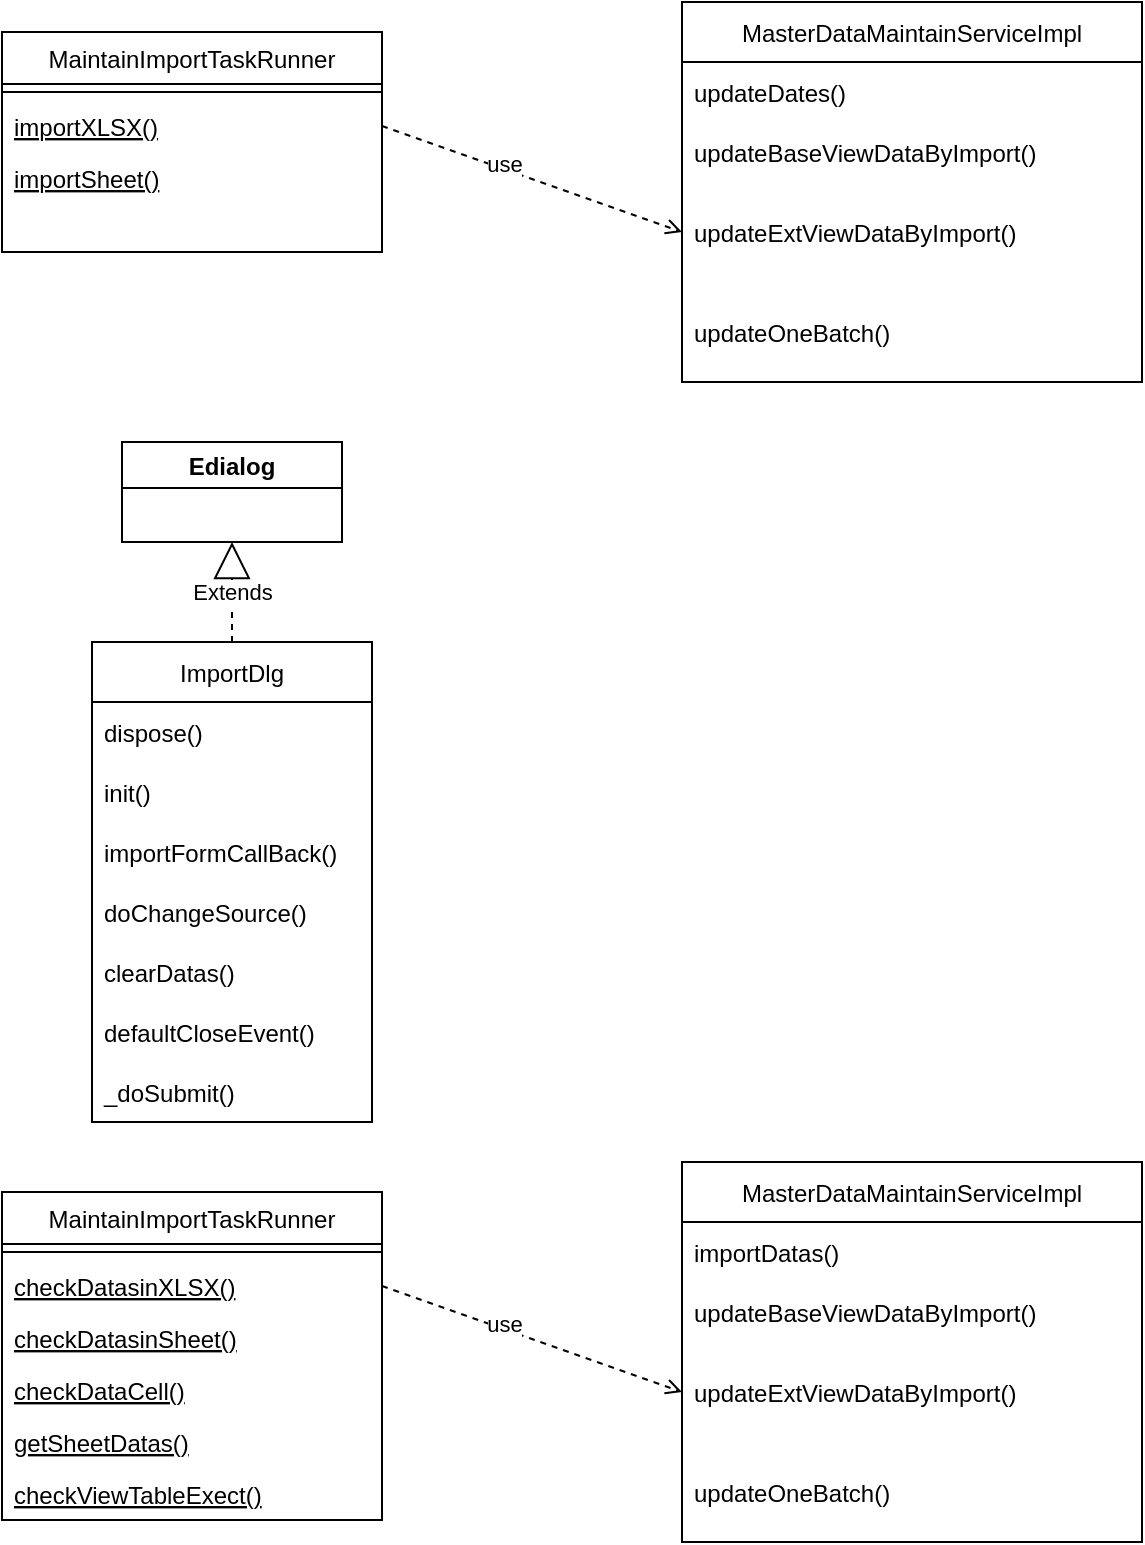 <mxfile version="16.6.1" type="github">
  <diagram id="C5RBs43oDa-KdzZeNtuy" name="Page-1">
    <mxGraphModel dx="1422" dy="762" grid="1" gridSize="10" guides="1" tooltips="1" connect="1" arrows="1" fold="1" page="1" pageScale="1" pageWidth="827" pageHeight="1169" math="0" shadow="0">
      <root>
        <mxCell id="WIyWlLk6GJQsqaUBKTNV-0" />
        <mxCell id="WIyWlLk6GJQsqaUBKTNV-1" parent="WIyWlLk6GJQsqaUBKTNV-0" />
        <mxCell id="zkfFHV4jXpPFQw0GAbJ--6" value="MaintainImportTaskRunner" style="swimlane;fontStyle=0;align=center;verticalAlign=top;childLayout=stackLayout;horizontal=1;startSize=26;horizontalStack=0;resizeParent=1;resizeLast=0;collapsible=1;marginBottom=0;rounded=0;shadow=0;strokeWidth=1;" parent="WIyWlLk6GJQsqaUBKTNV-1" vertex="1">
          <mxGeometry x="110" y="115" width="190" height="110" as="geometry">
            <mxRectangle x="120" y="360" width="160" height="26" as="alternateBounds" />
          </mxGeometry>
        </mxCell>
        <mxCell id="zkfFHV4jXpPFQw0GAbJ--9" value="" style="line;html=1;strokeWidth=1;align=left;verticalAlign=middle;spacingTop=-1;spacingLeft=3;spacingRight=3;rotatable=0;labelPosition=right;points=[];portConstraint=eastwest;" parent="zkfFHV4jXpPFQw0GAbJ--6" vertex="1">
          <mxGeometry y="26" width="190" height="8" as="geometry" />
        </mxCell>
        <mxCell id="zkfFHV4jXpPFQw0GAbJ--10" value="importXLSX()" style="text;align=left;verticalAlign=top;spacingLeft=4;spacingRight=4;overflow=hidden;rotatable=0;points=[[0,0.5],[1,0.5]];portConstraint=eastwest;fontStyle=4" parent="zkfFHV4jXpPFQw0GAbJ--6" vertex="1">
          <mxGeometry y="34" width="190" height="26" as="geometry" />
        </mxCell>
        <mxCell id="FlgeaudeGUP1t-mpBALK-2" value="importSheet()" style="text;align=left;verticalAlign=top;spacingLeft=4;spacingRight=4;overflow=hidden;rotatable=0;points=[[0,0.5],[1,0.5]];portConstraint=eastwest;fontStyle=4" parent="zkfFHV4jXpPFQw0GAbJ--6" vertex="1">
          <mxGeometry y="60" width="190" height="26" as="geometry" />
        </mxCell>
        <mxCell id="FlgeaudeGUP1t-mpBALK-3" value="MasterDataMaintainServiceImpl" style="swimlane;fontStyle=0;childLayout=stackLayout;horizontal=1;startSize=30;horizontalStack=0;resizeParent=1;resizeParentMax=0;resizeLast=0;collapsible=1;marginBottom=0;" parent="WIyWlLk6GJQsqaUBKTNV-1" vertex="1">
          <mxGeometry x="450" y="100" width="230" height="190" as="geometry" />
        </mxCell>
        <mxCell id="FlgeaudeGUP1t-mpBALK-4" value="updateDates()" style="text;strokeColor=none;fillColor=none;align=left;verticalAlign=middle;spacingLeft=4;spacingRight=4;overflow=hidden;points=[[0,0.5],[1,0.5]];portConstraint=eastwest;rotatable=0;" parent="FlgeaudeGUP1t-mpBALK-3" vertex="1">
          <mxGeometry y="30" width="230" height="30" as="geometry" />
        </mxCell>
        <mxCell id="FlgeaudeGUP1t-mpBALK-5" value="updateBaseViewDataByImport()" style="text;strokeColor=none;fillColor=none;align=left;verticalAlign=middle;spacingLeft=4;spacingRight=4;overflow=hidden;points=[[0,0.5],[1,0.5]];portConstraint=eastwest;rotatable=0;" parent="FlgeaudeGUP1t-mpBALK-3" vertex="1">
          <mxGeometry y="60" width="230" height="30" as="geometry" />
        </mxCell>
        <mxCell id="FlgeaudeGUP1t-mpBALK-6" value="updateExtViewDataByImport()" style="text;strokeColor=none;fillColor=none;align=left;verticalAlign=middle;spacingLeft=4;spacingRight=4;overflow=hidden;points=[[0,0.5],[1,0.5]];portConstraint=eastwest;rotatable=0;" parent="FlgeaudeGUP1t-mpBALK-3" vertex="1">
          <mxGeometry y="90" width="230" height="50" as="geometry" />
        </mxCell>
        <mxCell id="FlgeaudeGUP1t-mpBALK-8" value="updateOneBatch()" style="text;strokeColor=none;fillColor=none;align=left;verticalAlign=middle;spacingLeft=4;spacingRight=4;overflow=hidden;points=[[0,0.5],[1,0.5]];portConstraint=eastwest;rotatable=0;" parent="FlgeaudeGUP1t-mpBALK-3" vertex="1">
          <mxGeometry y="140" width="230" height="50" as="geometry" />
        </mxCell>
        <mxCell id="FlgeaudeGUP1t-mpBALK-10" style="rounded=0;orthogonalLoop=1;jettySize=auto;html=1;exitX=1;exitY=0.5;exitDx=0;exitDy=0;entryX=0;entryY=0.5;entryDx=0;entryDy=0;dashed=1;endArrow=open;endFill=0;" parent="WIyWlLk6GJQsqaUBKTNV-1" source="zkfFHV4jXpPFQw0GAbJ--10" target="FlgeaudeGUP1t-mpBALK-6" edge="1">
          <mxGeometry relative="1" as="geometry" />
        </mxCell>
        <mxCell id="FlgeaudeGUP1t-mpBALK-11" value="use" style="edgeLabel;html=1;align=center;verticalAlign=middle;resizable=0;points=[];" parent="FlgeaudeGUP1t-mpBALK-10" vertex="1" connectable="0">
          <mxGeometry x="-0.202" y="3" relative="1" as="geometry">
            <mxPoint as="offset" />
          </mxGeometry>
        </mxCell>
        <mxCell id="FlgeaudeGUP1t-mpBALK-19" value="Edialog" style="swimlane;" parent="WIyWlLk6GJQsqaUBKTNV-1" vertex="1">
          <mxGeometry x="170" y="320" width="110" height="50" as="geometry">
            <mxRectangle x="220" y="420" width="80" height="23" as="alternateBounds" />
          </mxGeometry>
        </mxCell>
        <mxCell id="FlgeaudeGUP1t-mpBALK-20" value="Extends" style="endArrow=block;endSize=16;endFill=0;html=1;rounded=0;dashed=1;exitX=0.5;exitY=0;exitDx=0;exitDy=0;entryX=0.5;entryY=1;entryDx=0;entryDy=0;" parent="WIyWlLk6GJQsqaUBKTNV-1" source="3-bWZ-3ual9PT5Gx6bFQ-16" target="FlgeaudeGUP1t-mpBALK-19" edge="1">
          <mxGeometry width="160" relative="1" as="geometry">
            <mxPoint x="240" y="480" as="sourcePoint" />
            <mxPoint x="470" y="390" as="targetPoint" />
          </mxGeometry>
        </mxCell>
        <mxCell id="3-bWZ-3ual9PT5Gx6bFQ-0" value="MaintainImportTaskRunner" style="swimlane;fontStyle=0;align=center;verticalAlign=top;childLayout=stackLayout;horizontal=1;startSize=26;horizontalStack=0;resizeParent=1;resizeLast=0;collapsible=1;marginBottom=0;rounded=0;shadow=0;strokeWidth=1;" vertex="1" parent="WIyWlLk6GJQsqaUBKTNV-1">
          <mxGeometry x="110" y="695" width="190" height="164" as="geometry">
            <mxRectangle x="120" y="360" width="160" height="26" as="alternateBounds" />
          </mxGeometry>
        </mxCell>
        <mxCell id="3-bWZ-3ual9PT5Gx6bFQ-1" value="" style="line;html=1;strokeWidth=1;align=left;verticalAlign=middle;spacingTop=-1;spacingLeft=3;spacingRight=3;rotatable=0;labelPosition=right;points=[];portConstraint=eastwest;" vertex="1" parent="3-bWZ-3ual9PT5Gx6bFQ-0">
          <mxGeometry y="26" width="190" height="8" as="geometry" />
        </mxCell>
        <mxCell id="3-bWZ-3ual9PT5Gx6bFQ-2" value="checkDatasinXLSX()" style="text;align=left;verticalAlign=top;spacingLeft=4;spacingRight=4;overflow=hidden;rotatable=0;points=[[0,0.5],[1,0.5]];portConstraint=eastwest;fontStyle=4" vertex="1" parent="3-bWZ-3ual9PT5Gx6bFQ-0">
          <mxGeometry y="34" width="190" height="26" as="geometry" />
        </mxCell>
        <mxCell id="3-bWZ-3ual9PT5Gx6bFQ-3" value="checkDatasinSheet()" style="text;align=left;verticalAlign=top;spacingLeft=4;spacingRight=4;overflow=hidden;rotatable=0;points=[[0,0.5],[1,0.5]];portConstraint=eastwest;fontStyle=4" vertex="1" parent="3-bWZ-3ual9PT5Gx6bFQ-0">
          <mxGeometry y="60" width="190" height="26" as="geometry" />
        </mxCell>
        <mxCell id="3-bWZ-3ual9PT5Gx6bFQ-13" value="checkDataCell()" style="text;align=left;verticalAlign=top;spacingLeft=4;spacingRight=4;overflow=hidden;rotatable=0;points=[[0,0.5],[1,0.5]];portConstraint=eastwest;fontStyle=4" vertex="1" parent="3-bWZ-3ual9PT5Gx6bFQ-0">
          <mxGeometry y="86" width="190" height="26" as="geometry" />
        </mxCell>
        <mxCell id="3-bWZ-3ual9PT5Gx6bFQ-14" value="getSheetDatas()" style="text;align=left;verticalAlign=top;spacingLeft=4;spacingRight=4;overflow=hidden;rotatable=0;points=[[0,0.5],[1,0.5]];portConstraint=eastwest;fontStyle=4" vertex="1" parent="3-bWZ-3ual9PT5Gx6bFQ-0">
          <mxGeometry y="112" width="190" height="26" as="geometry" />
        </mxCell>
        <mxCell id="3-bWZ-3ual9PT5Gx6bFQ-15" value="checkViewTableExect()" style="text;align=left;verticalAlign=top;spacingLeft=4;spacingRight=4;overflow=hidden;rotatable=0;points=[[0,0.5],[1,0.5]];portConstraint=eastwest;fontStyle=4" vertex="1" parent="3-bWZ-3ual9PT5Gx6bFQ-0">
          <mxGeometry y="138" width="190" height="26" as="geometry" />
        </mxCell>
        <mxCell id="3-bWZ-3ual9PT5Gx6bFQ-4" value="MasterDataMaintainServiceImpl" style="swimlane;fontStyle=0;childLayout=stackLayout;horizontal=1;startSize=30;horizontalStack=0;resizeParent=1;resizeParentMax=0;resizeLast=0;collapsible=1;marginBottom=0;" vertex="1" parent="WIyWlLk6GJQsqaUBKTNV-1">
          <mxGeometry x="450" y="680" width="230" height="190" as="geometry" />
        </mxCell>
        <mxCell id="3-bWZ-3ual9PT5Gx6bFQ-5" value="importDatas()" style="text;strokeColor=none;fillColor=none;align=left;verticalAlign=middle;spacingLeft=4;spacingRight=4;overflow=hidden;points=[[0,0.5],[1,0.5]];portConstraint=eastwest;rotatable=0;" vertex="1" parent="3-bWZ-3ual9PT5Gx6bFQ-4">
          <mxGeometry y="30" width="230" height="30" as="geometry" />
        </mxCell>
        <mxCell id="3-bWZ-3ual9PT5Gx6bFQ-6" value="updateBaseViewDataByImport()" style="text;strokeColor=none;fillColor=none;align=left;verticalAlign=middle;spacingLeft=4;spacingRight=4;overflow=hidden;points=[[0,0.5],[1,0.5]];portConstraint=eastwest;rotatable=0;" vertex="1" parent="3-bWZ-3ual9PT5Gx6bFQ-4">
          <mxGeometry y="60" width="230" height="30" as="geometry" />
        </mxCell>
        <mxCell id="3-bWZ-3ual9PT5Gx6bFQ-7" value="updateExtViewDataByImport()" style="text;strokeColor=none;fillColor=none;align=left;verticalAlign=middle;spacingLeft=4;spacingRight=4;overflow=hidden;points=[[0,0.5],[1,0.5]];portConstraint=eastwest;rotatable=0;" vertex="1" parent="3-bWZ-3ual9PT5Gx6bFQ-4">
          <mxGeometry y="90" width="230" height="50" as="geometry" />
        </mxCell>
        <mxCell id="3-bWZ-3ual9PT5Gx6bFQ-8" value="updateOneBatch()" style="text;strokeColor=none;fillColor=none;align=left;verticalAlign=middle;spacingLeft=4;spacingRight=4;overflow=hidden;points=[[0,0.5],[1,0.5]];portConstraint=eastwest;rotatable=0;" vertex="1" parent="3-bWZ-3ual9PT5Gx6bFQ-4">
          <mxGeometry y="140" width="230" height="50" as="geometry" />
        </mxCell>
        <mxCell id="3-bWZ-3ual9PT5Gx6bFQ-9" style="rounded=0;orthogonalLoop=1;jettySize=auto;html=1;exitX=1;exitY=0.5;exitDx=0;exitDy=0;entryX=0;entryY=0.5;entryDx=0;entryDy=0;dashed=1;endArrow=open;endFill=0;" edge="1" parent="WIyWlLk6GJQsqaUBKTNV-1" source="3-bWZ-3ual9PT5Gx6bFQ-2" target="3-bWZ-3ual9PT5Gx6bFQ-7">
          <mxGeometry relative="1" as="geometry" />
        </mxCell>
        <mxCell id="3-bWZ-3ual9PT5Gx6bFQ-10" value="use" style="edgeLabel;html=1;align=center;verticalAlign=middle;resizable=0;points=[];" vertex="1" connectable="0" parent="3-bWZ-3ual9PT5Gx6bFQ-9">
          <mxGeometry x="-0.202" y="3" relative="1" as="geometry">
            <mxPoint as="offset" />
          </mxGeometry>
        </mxCell>
        <mxCell id="3-bWZ-3ual9PT5Gx6bFQ-16" value="ImportDlg" style="swimlane;fontStyle=0;childLayout=stackLayout;horizontal=1;startSize=30;horizontalStack=0;resizeParent=1;resizeParentMax=0;resizeLast=0;collapsible=1;marginBottom=0;" vertex="1" parent="WIyWlLk6GJQsqaUBKTNV-1">
          <mxGeometry x="155" y="420" width="140" height="240" as="geometry" />
        </mxCell>
        <mxCell id="3-bWZ-3ual9PT5Gx6bFQ-17" value="dispose()" style="text;strokeColor=none;fillColor=none;align=left;verticalAlign=middle;spacingLeft=4;spacingRight=4;overflow=hidden;points=[[0,0.5],[1,0.5]];portConstraint=eastwest;rotatable=0;" vertex="1" parent="3-bWZ-3ual9PT5Gx6bFQ-16">
          <mxGeometry y="30" width="140" height="30" as="geometry" />
        </mxCell>
        <mxCell id="3-bWZ-3ual9PT5Gx6bFQ-18" value="init()" style="text;strokeColor=none;fillColor=none;align=left;verticalAlign=middle;spacingLeft=4;spacingRight=4;overflow=hidden;points=[[0,0.5],[1,0.5]];portConstraint=eastwest;rotatable=0;" vertex="1" parent="3-bWZ-3ual9PT5Gx6bFQ-16">
          <mxGeometry y="60" width="140" height="30" as="geometry" />
        </mxCell>
        <mxCell id="3-bWZ-3ual9PT5Gx6bFQ-19" value="importFormCallBack()" style="text;strokeColor=none;fillColor=none;align=left;verticalAlign=middle;spacingLeft=4;spacingRight=4;overflow=hidden;points=[[0,0.5],[1,0.5]];portConstraint=eastwest;rotatable=0;" vertex="1" parent="3-bWZ-3ual9PT5Gx6bFQ-16">
          <mxGeometry y="90" width="140" height="30" as="geometry" />
        </mxCell>
        <mxCell id="3-bWZ-3ual9PT5Gx6bFQ-20" value="doChangeSource()" style="text;strokeColor=none;fillColor=none;align=left;verticalAlign=middle;spacingLeft=4;spacingRight=4;overflow=hidden;points=[[0,0.5],[1,0.5]];portConstraint=eastwest;rotatable=0;" vertex="1" parent="3-bWZ-3ual9PT5Gx6bFQ-16">
          <mxGeometry y="120" width="140" height="30" as="geometry" />
        </mxCell>
        <mxCell id="3-bWZ-3ual9PT5Gx6bFQ-21" value="clearDatas()" style="text;strokeColor=none;fillColor=none;align=left;verticalAlign=middle;spacingLeft=4;spacingRight=4;overflow=hidden;points=[[0,0.5],[1,0.5]];portConstraint=eastwest;rotatable=0;" vertex="1" parent="3-bWZ-3ual9PT5Gx6bFQ-16">
          <mxGeometry y="150" width="140" height="30" as="geometry" />
        </mxCell>
        <mxCell id="3-bWZ-3ual9PT5Gx6bFQ-22" value="defaultCloseEvent()" style="text;strokeColor=none;fillColor=none;align=left;verticalAlign=middle;spacingLeft=4;spacingRight=4;overflow=hidden;points=[[0,0.5],[1,0.5]];portConstraint=eastwest;rotatable=0;" vertex="1" parent="3-bWZ-3ual9PT5Gx6bFQ-16">
          <mxGeometry y="180" width="140" height="30" as="geometry" />
        </mxCell>
        <mxCell id="3-bWZ-3ual9PT5Gx6bFQ-23" value="_doSubmit()" style="text;strokeColor=none;fillColor=none;align=left;verticalAlign=middle;spacingLeft=4;spacingRight=4;overflow=hidden;points=[[0,0.5],[1,0.5]];portConstraint=eastwest;rotatable=0;" vertex="1" parent="3-bWZ-3ual9PT5Gx6bFQ-16">
          <mxGeometry y="210" width="140" height="30" as="geometry" />
        </mxCell>
      </root>
    </mxGraphModel>
  </diagram>
</mxfile>
